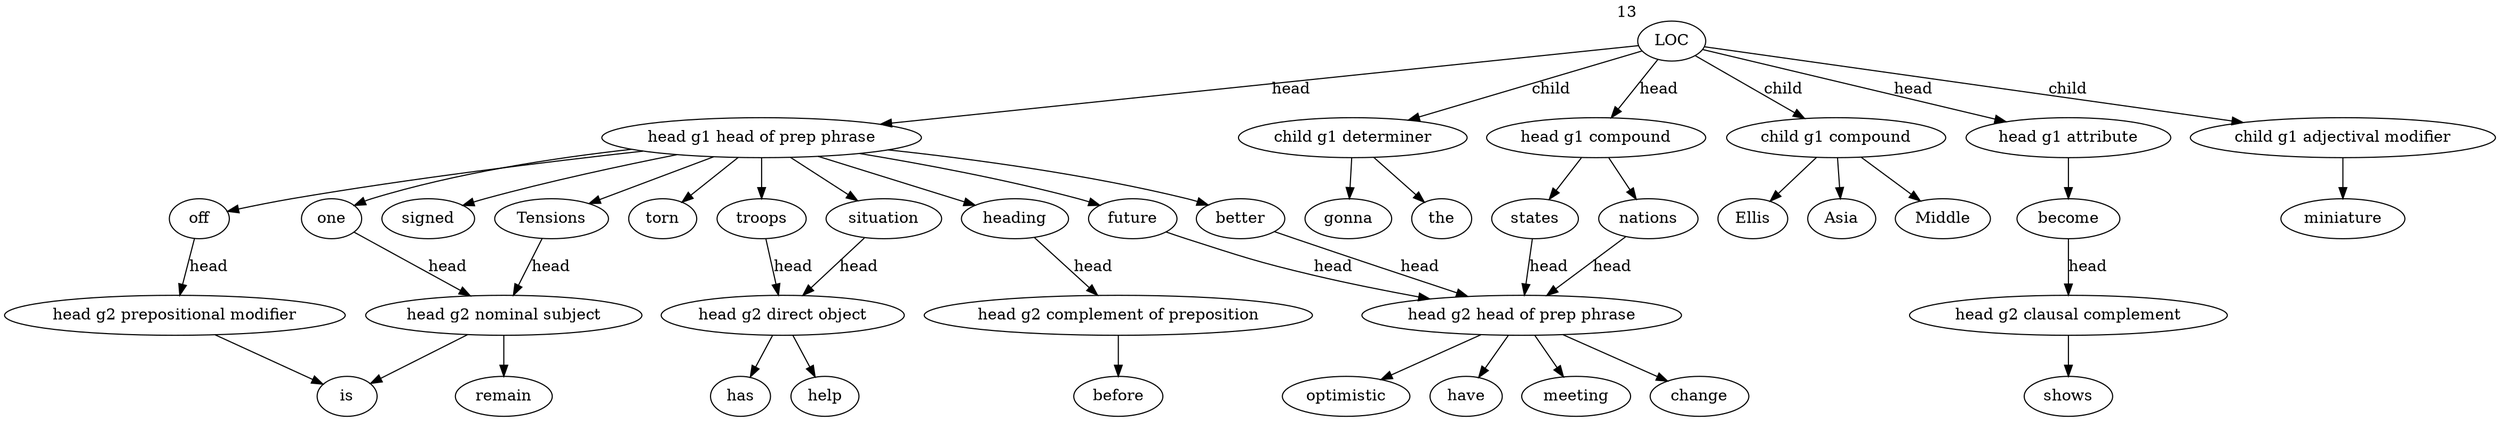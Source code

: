 strict digraph  {
LOC [weight=13, xlabel=13];
"head g1 head of prep phrase" [weight=10, lp="-1.029619417181158"];
situation [weight=1, lp="-2.302585092994046"];
"child g1 determiner" [weight=8, lp="-1.252762968495368"];
the [weight=7, lp="-0.13353139262452252"];
"child g1 compound" [weight=6, lp="-1.5404450409471488"];
Middle [weight=4, lp="-0.4054651081081644"];
"head g2 direct object" [weight=2, lp="0.0"];
help [weight=1, lp="-0.6931471805599453"];
signed [weight=1, lp="-2.302585092994046"];
Tensions [weight=1, lp="-2.302585092994046"];
"head g2 nominal subject" [weight=2, lp="0.0"];
remain [weight=1, lp="-1.0986122886681098"];
torn [weight=1, lp="-2.302585092994046"];
"head g1 compound" [weight=2, lp="-2.6390573296152584"];
states [weight=1, lp="-0.6931471805599453"];
"head g2 head of prep phrase" [weight=4, lp="0.0"];
have [weight=1, lp="-1.3862943611198906"];
"head g1 attribute" [weight=1, lp="-3.332204510175204"];
become [weight=1, lp="0.0"];
gonna [weight=1, lp="-2.0794415416798357"];
"child g1 adjectival modifier" [weight=1, lp="-3.332204510175204"];
miniature [weight=1, lp="0.0"];
Ellis [weight=1, lp="-1.791759469228055"];
"head g2 clausal complement" [weight=1, lp="0.0"];
shows [weight=1, lp="0.0"];
off [weight=1, lp="-2.302585092994046"];
"head g2 prepositional modifier" [weight=1, lp="0.0"];
is [weight=2, lp="-0.4054651081081645"];
nations [weight=1, lp="-0.6931471805599453"];
Asia [weight=1, lp="-1.791759469228055"];
meeting [weight=1, lp="-1.3862943611198906"];
one [weight=1, lp="-2.302585092994046"];
better [weight=1, lp="-2.302585092994046"];
change [weight=1, lp="-1.3862943611198906"];
troops [weight=1, lp="-2.302585092994046"];
has [weight=1, lp="-0.6931471805599453"];
heading [weight=1, lp="-2.302585092994046"];
"head g2 complement of preposition" [weight=1, lp="0.0"];
before [weight=1, lp="0.0"];
future [weight=1, lp="-2.302585092994046"];
optimistic [weight=1, lp="-1.3862943611198906"];
LOC -> "head g1 head of prep phrase"  [label=head];
LOC -> "child g1 determiner"  [label=child];
LOC -> "child g1 compound"  [label=child];
LOC -> "head g1 compound"  [label=head];
LOC -> "head g1 attribute"  [label=head];
LOC -> "child g1 adjectival modifier"  [label=child];
"head g1 head of prep phrase" -> situation;
"head g1 head of prep phrase" -> signed;
"head g1 head of prep phrase" -> Tensions;
"head g1 head of prep phrase" -> torn;
"head g1 head of prep phrase" -> off;
"head g1 head of prep phrase" -> one;
"head g1 head of prep phrase" -> better;
"head g1 head of prep phrase" -> troops;
"head g1 head of prep phrase" -> heading;
"head g1 head of prep phrase" -> future;
situation -> "head g2 direct object"  [label=head];
"child g1 determiner" -> the;
"child g1 determiner" -> gonna;
"child g1 compound" -> Middle;
"child g1 compound" -> Ellis;
"child g1 compound" -> Asia;
"head g2 direct object" -> help;
"head g2 direct object" -> has;
Tensions -> "head g2 nominal subject"  [label=head];
"head g2 nominal subject" -> remain;
"head g2 nominal subject" -> is;
"head g1 compound" -> states;
"head g1 compound" -> nations;
states -> "head g2 head of prep phrase"  [label=head];
"head g2 head of prep phrase" -> have;
"head g2 head of prep phrase" -> meeting;
"head g2 head of prep phrase" -> change;
"head g2 head of prep phrase" -> optimistic;
"head g1 attribute" -> become;
become -> "head g2 clausal complement"  [label=head];
"child g1 adjectival modifier" -> miniature;
"head g2 clausal complement" -> shows;
off -> "head g2 prepositional modifier"  [label=head];
"head g2 prepositional modifier" -> is;
nations -> "head g2 head of prep phrase"  [label=head];
one -> "head g2 nominal subject"  [label=head];
better -> "head g2 head of prep phrase"  [label=head];
troops -> "head g2 direct object"  [label=head];
heading -> "head g2 complement of preposition"  [label=head];
"head g2 complement of preposition" -> before;
future -> "head g2 head of prep phrase"  [label=head];
}
